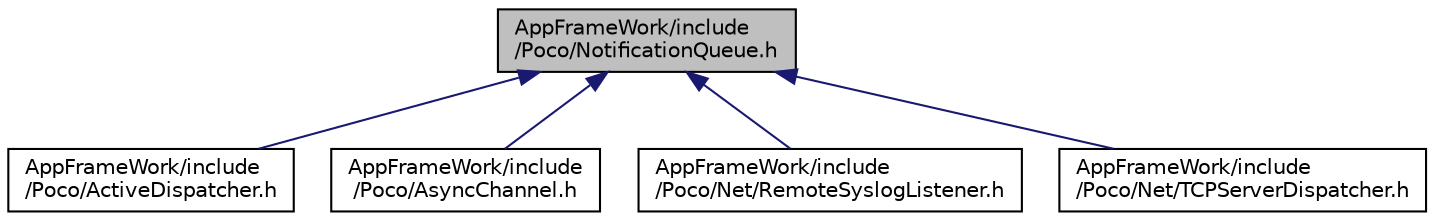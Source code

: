 digraph "AppFrameWork/include/Poco/NotificationQueue.h"
{
 // LATEX_PDF_SIZE
  edge [fontname="Helvetica",fontsize="10",labelfontname="Helvetica",labelfontsize="10"];
  node [fontname="Helvetica",fontsize="10",shape=record];
  Node1 [label="AppFrameWork/include\l/Poco/NotificationQueue.h",height=0.2,width=0.4,color="black", fillcolor="grey75", style="filled", fontcolor="black",tooltip=" "];
  Node1 -> Node2 [dir="back",color="midnightblue",fontsize="10",style="solid",fontname="Helvetica"];
  Node2 [label="AppFrameWork/include\l/Poco/ActiveDispatcher.h",height=0.2,width=0.4,color="black", fillcolor="white", style="filled",URL="$ActiveDispatcher_8h.html",tooltip=" "];
  Node1 -> Node3 [dir="back",color="midnightblue",fontsize="10",style="solid",fontname="Helvetica"];
  Node3 [label="AppFrameWork/include\l/Poco/AsyncChannel.h",height=0.2,width=0.4,color="black", fillcolor="white", style="filled",URL="$AsyncChannel_8h.html",tooltip=" "];
  Node1 -> Node4 [dir="back",color="midnightblue",fontsize="10",style="solid",fontname="Helvetica"];
  Node4 [label="AppFrameWork/include\l/Poco/Net/RemoteSyslogListener.h",height=0.2,width=0.4,color="black", fillcolor="white", style="filled",URL="$RemoteSyslogListener_8h.html",tooltip=" "];
  Node1 -> Node5 [dir="back",color="midnightblue",fontsize="10",style="solid",fontname="Helvetica"];
  Node5 [label="AppFrameWork/include\l/Poco/Net/TCPServerDispatcher.h",height=0.2,width=0.4,color="black", fillcolor="white", style="filled",URL="$TCPServerDispatcher_8h.html",tooltip=" "];
}
